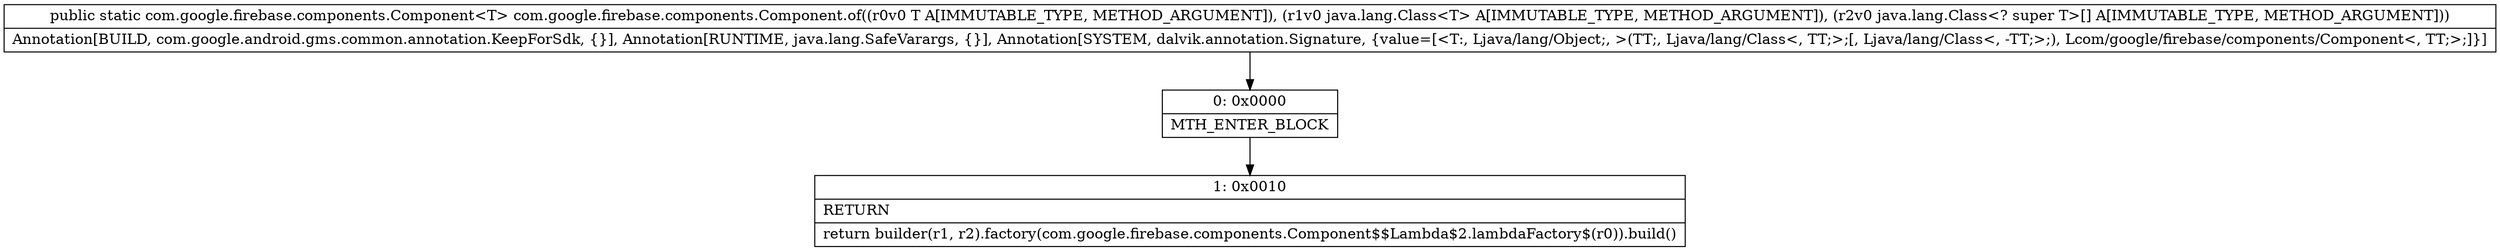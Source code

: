 digraph "CFG forcom.google.firebase.components.Component.of(Ljava\/lang\/Object;Ljava\/lang\/Class;[Ljava\/lang\/Class;)Lcom\/google\/firebase\/components\/Component;" {
Node_0 [shape=record,label="{0\:\ 0x0000|MTH_ENTER_BLOCK\l}"];
Node_1 [shape=record,label="{1\:\ 0x0010|RETURN\l|return builder(r1, r2).factory(com.google.firebase.components.Component$$Lambda$2.lambdaFactory$(r0)).build()\l}"];
MethodNode[shape=record,label="{public static com.google.firebase.components.Component\<T\> com.google.firebase.components.Component.of((r0v0 T A[IMMUTABLE_TYPE, METHOD_ARGUMENT]), (r1v0 java.lang.Class\<T\> A[IMMUTABLE_TYPE, METHOD_ARGUMENT]), (r2v0 java.lang.Class\<? super T\>[] A[IMMUTABLE_TYPE, METHOD_ARGUMENT]))  | Annotation[BUILD, com.google.android.gms.common.annotation.KeepForSdk, \{\}], Annotation[RUNTIME, java.lang.SafeVarargs, \{\}], Annotation[SYSTEM, dalvik.annotation.Signature, \{value=[\<T:, Ljava\/lang\/Object;, \>(TT;, Ljava\/lang\/Class\<, TT;\>;[, Ljava\/lang\/Class\<, \-TT;\>;), Lcom\/google\/firebase\/components\/Component\<, TT;\>;]\}]\l}"];
MethodNode -> Node_0;
Node_0 -> Node_1;
}


